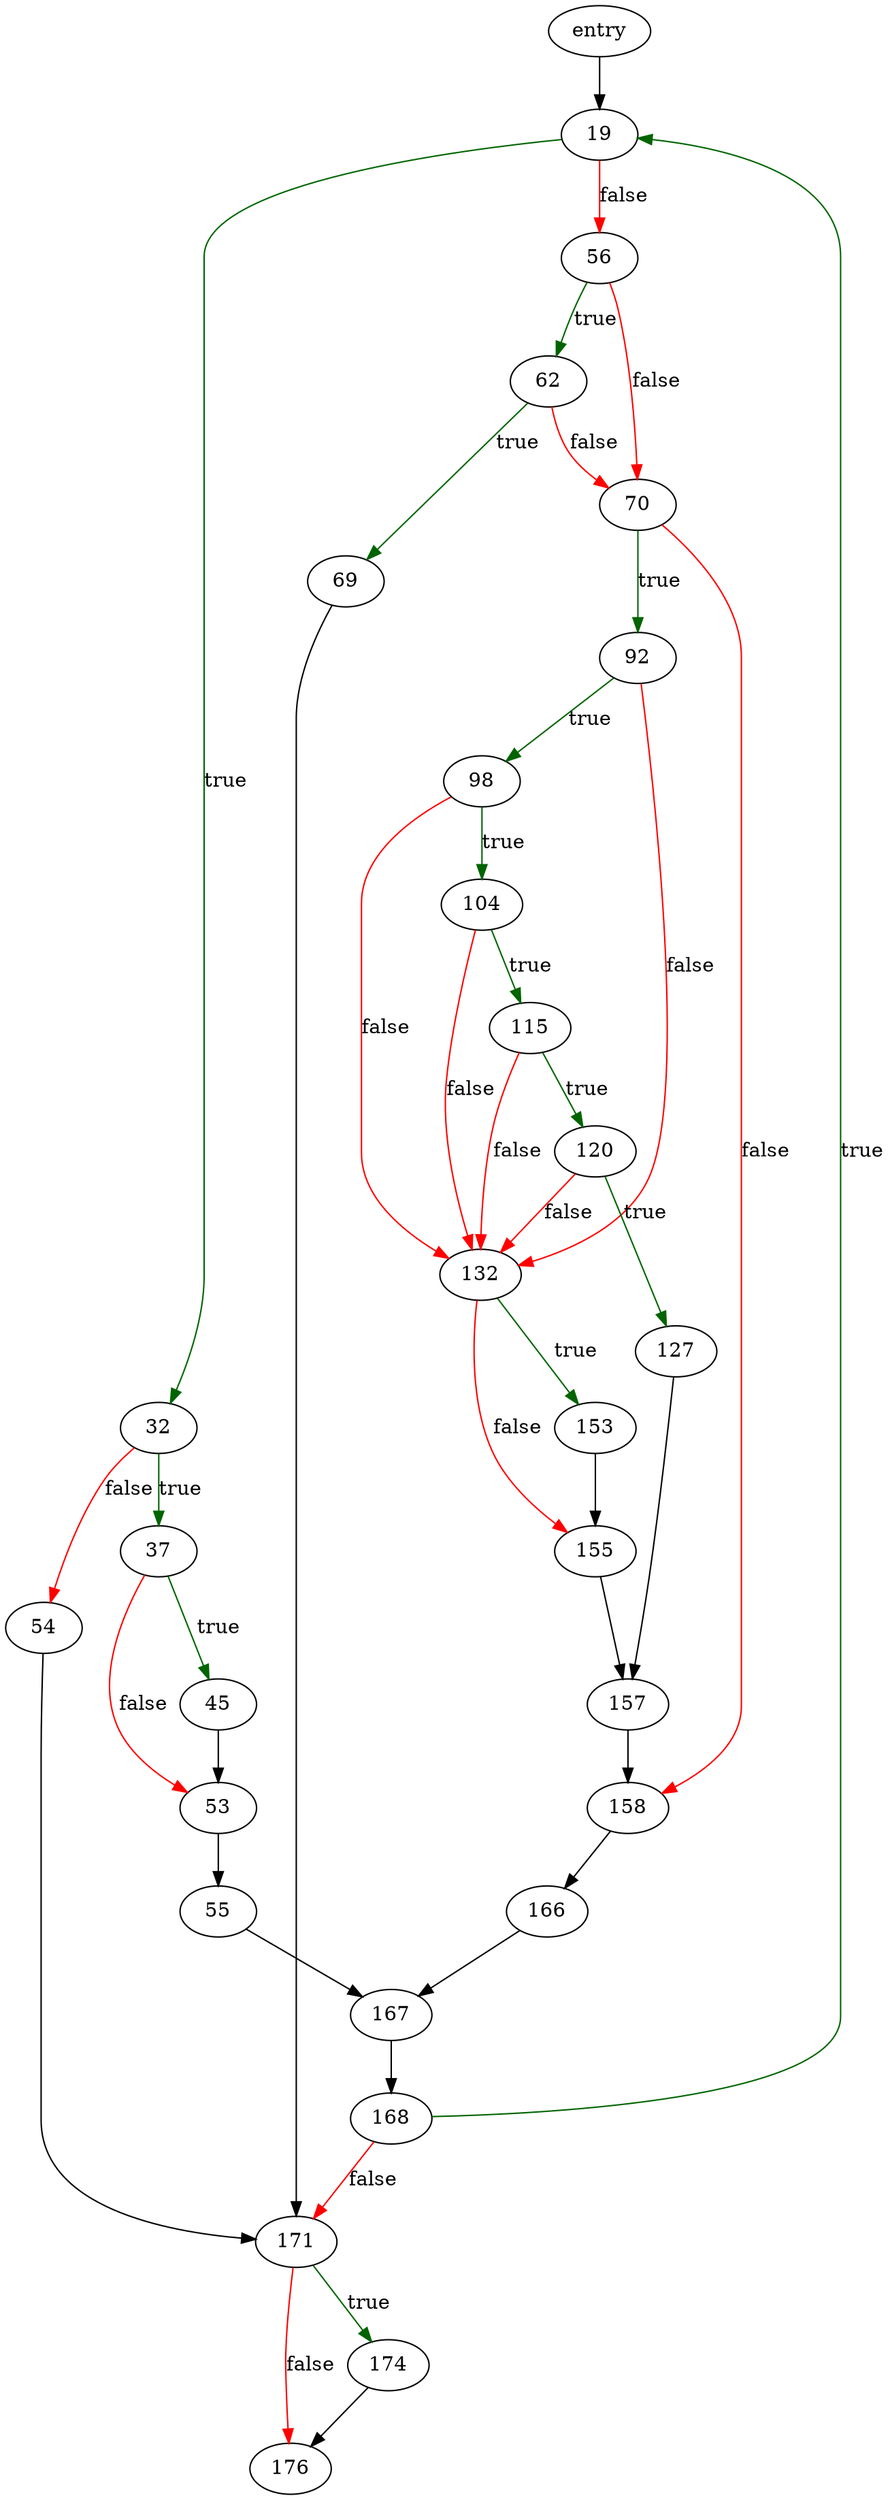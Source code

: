 digraph "balance" {
	// Node definitions.
	1 [label=entry];
	19;
	32;
	37;
	45;
	53;
	54;
	55;
	56;
	62;
	69;
	70;
	92;
	98;
	104;
	115;
	120;
	127;
	132;
	153;
	155;
	157;
	158;
	166;
	167;
	168;
	171;
	174;
	176;

	// Edge definitions.
	1 -> 19;
	19 -> 32 [
		color=darkgreen
		label=true
	];
	19 -> 56 [
		color=red
		label=false
	];
	32 -> 37 [
		color=darkgreen
		label=true
	];
	32 -> 54 [
		color=red
		label=false
	];
	37 -> 45 [
		color=darkgreen
		label=true
	];
	37 -> 53 [
		color=red
		label=false
	];
	45 -> 53;
	53 -> 55;
	54 -> 171;
	55 -> 167;
	56 -> 62 [
		color=darkgreen
		label=true
	];
	56 -> 70 [
		color=red
		label=false
	];
	62 -> 69 [
		color=darkgreen
		label=true
	];
	62 -> 70 [
		color=red
		label=false
	];
	69 -> 171;
	70 -> 92 [
		color=darkgreen
		label=true
	];
	70 -> 158 [
		color=red
		label=false
	];
	92 -> 98 [
		color=darkgreen
		label=true
	];
	92 -> 132 [
		color=red
		label=false
	];
	98 -> 104 [
		color=darkgreen
		label=true
	];
	98 -> 132 [
		color=red
		label=false
	];
	104 -> 115 [
		color=darkgreen
		label=true
	];
	104 -> 132 [
		color=red
		label=false
	];
	115 -> 120 [
		color=darkgreen
		label=true
	];
	115 -> 132 [
		color=red
		label=false
	];
	120 -> 127 [
		color=darkgreen
		label=true
	];
	120 -> 132 [
		color=red
		label=false
	];
	127 -> 157;
	132 -> 153 [
		color=darkgreen
		label=true
	];
	132 -> 155 [
		color=red
		label=false
	];
	153 -> 155;
	155 -> 157;
	157 -> 158;
	158 -> 166;
	166 -> 167;
	167 -> 168;
	168 -> 19 [
		color=darkgreen
		label=true
	];
	168 -> 171 [
		color=red
		label=false
	];
	171 -> 174 [
		color=darkgreen
		label=true
	];
	171 -> 176 [
		color=red
		label=false
	];
	174 -> 176;
}